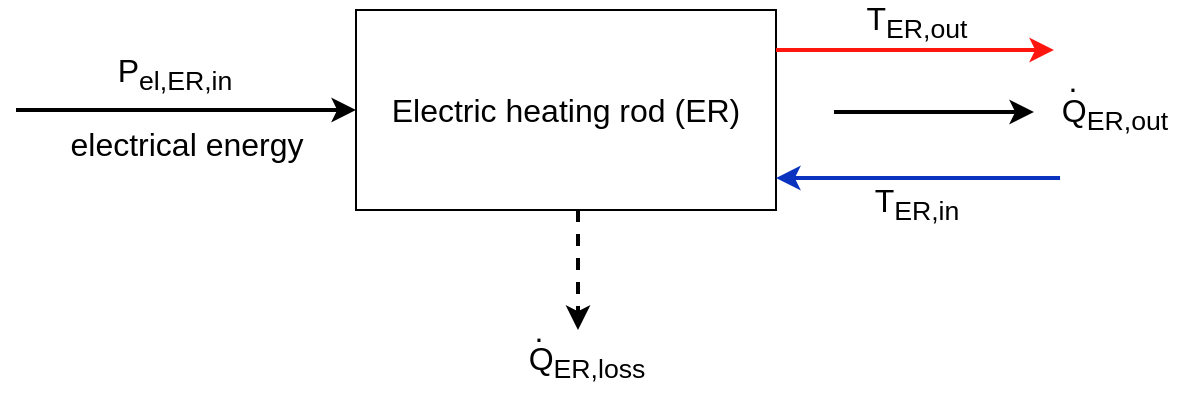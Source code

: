 <mxfile version="20.3.0" type="device"><diagram id="kJes-hOu5LFb9hqr-LKq" name="Seite-1"><mxGraphModel dx="981" dy="603" grid="1" gridSize="10" guides="1" tooltips="1" connect="1" arrows="1" fold="1" page="1" pageScale="1" pageWidth="827" pageHeight="1169" math="0" shadow="0"><root><mxCell id="0"/><mxCell id="1" parent="0"/><mxCell id="wZrfAmfpHfwwoAlyTFxW-4" value="" style="endArrow=classic;html=1;rounded=0;fontSize=16;entryX=0;entryY=0.5;entryDx=0;entryDy=0;strokeWidth=2;" parent="1" target="wZrfAmfpHfwwoAlyTFxW-1" edge="1"><mxGeometry width="50" height="50" relative="1" as="geometry"><mxPoint x="150" y="210" as="sourcePoint"/><mxPoint x="260" y="200" as="targetPoint"/></mxGeometry></mxCell><mxCell id="wZrfAmfpHfwwoAlyTFxW-5" value="electrical energy" style="text;html=1;align=center;verticalAlign=middle;resizable=0;points=[];autosize=1;strokeColor=none;fillColor=none;fontSize=16;" parent="1" vertex="1"><mxGeometry x="165" y="212" width="140" height="30" as="geometry"/></mxCell><mxCell id="wZrfAmfpHfwwoAlyTFxW-6" value="&lt;font style=&quot;font-size: 16px;&quot;&gt;P&lt;sub&gt;el,ER&lt;/sub&gt;&lt;sub style=&quot;&quot;&gt;,in&lt;/sub&gt;&lt;/font&gt;" style="text;html=1;align=center;verticalAlign=middle;resizable=0;points=[];autosize=1;strokeColor=none;fillColor=none;fontSize=16;" parent="1" vertex="1"><mxGeometry x="189" y="172" width="80" height="40" as="geometry"/></mxCell><mxCell id="wZrfAmfpHfwwoAlyTFxW-8" value="" style="endArrow=classic;html=1;rounded=0;fontSize=16;strokeWidth=2;" parent="1" edge="1"><mxGeometry width="50" height="50" relative="1" as="geometry"><mxPoint x="559" y="211" as="sourcePoint"/><mxPoint x="659" y="211" as="targetPoint"/></mxGeometry></mxCell><mxCell id="wZrfAmfpHfwwoAlyTFxW-10" value="" style="endArrow=classic;html=1;rounded=0;fontSize=16;strokeWidth=2;dashed=1;" parent="1" edge="1"><mxGeometry width="50" height="50" relative="1" as="geometry"><mxPoint x="431" y="260" as="sourcePoint"/><mxPoint x="431" y="320" as="targetPoint"/></mxGeometry></mxCell><mxCell id="wZrfAmfpHfwwoAlyTFxW-11" value="Q&lt;sub&gt;ER,out&lt;/sub&gt;" style="text;html=1;align=center;verticalAlign=middle;resizable=0;points=[];autosize=1;strokeColor=none;fillColor=none;fontSize=16;" parent="1" vertex="1"><mxGeometry x="659" y="192" width="80" height="40" as="geometry"/></mxCell><mxCell id="wZrfAmfpHfwwoAlyTFxW-13" value="Q&lt;sub&gt;ER,loss&lt;/sub&gt;" style="text;html=1;align=center;verticalAlign=middle;resizable=0;points=[];autosize=1;strokeColor=none;fillColor=none;fontSize=16;" parent="1" vertex="1"><mxGeometry x="395" y="316" width="80" height="40" as="geometry"/></mxCell><mxCell id="wZrfAmfpHfwwoAlyTFxW-14" value="." style="text;html=1;align=center;verticalAlign=middle;resizable=0;points=[];autosize=1;strokeColor=none;fillColor=none;fontSize=16;" parent="1" vertex="1"><mxGeometry x="396" y="305" width="30" height="30" as="geometry"/></mxCell><mxCell id="wZrfAmfpHfwwoAlyTFxW-15" value="." style="text;html=1;align=center;verticalAlign=middle;resizable=0;points=[];autosize=1;strokeColor=none;fillColor=none;fontSize=16;" parent="1" vertex="1"><mxGeometry x="663" y="180" width="30" height="30" as="geometry"/></mxCell><mxCell id="wZrfAmfpHfwwoAlyTFxW-1" value="&lt;font style=&quot;font-size: 16px;&quot;&gt;Electric heating rod (ER)&lt;/font&gt;" style="rounded=0;whiteSpace=wrap;html=1;" parent="1" vertex="1"><mxGeometry x="320" y="160" width="210" height="100" as="geometry"/></mxCell><mxCell id="wZrfAmfpHfwwoAlyTFxW-24" value="" style="endArrow=classic;html=1;rounded=0;fontSize=19;entryX=-0.009;entryY=0.171;entryDx=0;entryDy=0;entryPerimeter=0;fillColor=#dae8fc;strokeColor=#0A34BF;strokeWidth=2;" parent="1" edge="1"><mxGeometry width="50" height="50" relative="1" as="geometry"><mxPoint x="672.03" y="244" as="sourcePoint"/><mxPoint x="530" y="244" as="targetPoint"/></mxGeometry></mxCell><mxCell id="wZrfAmfpHfwwoAlyTFxW-25" value="&lt;font style=&quot;font-size: 16px;&quot;&gt;T&lt;sub style=&quot;&quot;&gt;ER,in&lt;/sub&gt;&lt;/font&gt;" style="edgeLabel;html=1;align=center;verticalAlign=middle;resizable=0;points=[];fontSize=16;" parent="wZrfAmfpHfwwoAlyTFxW-24" vertex="1" connectable="0"><mxGeometry x="-0.447" y="-1" relative="1" as="geometry"><mxPoint x="-33" y="14" as="offset"/></mxGeometry></mxCell><mxCell id="wZrfAmfpHfwwoAlyTFxW-29" value="" style="endArrow=classic;html=1;rounded=0;fontSize=19;strokeColor=#FF170F;strokeWidth=2;" parent="1" edge="1"><mxGeometry width="50" height="50" relative="1" as="geometry"><mxPoint x="530" y="180" as="sourcePoint"/><mxPoint x="669" y="180" as="targetPoint"/></mxGeometry></mxCell><mxCell id="wZrfAmfpHfwwoAlyTFxW-30" value="&lt;font style=&quot;font-size: 16px;&quot;&gt;T&lt;sub style=&quot;&quot;&gt;ER,out&lt;/sub&gt;&lt;/font&gt;" style="edgeLabel;html=1;align=center;verticalAlign=middle;resizable=0;points=[];fontSize=16;" parent="wZrfAmfpHfwwoAlyTFxW-29" vertex="1" connectable="0"><mxGeometry x="-0.447" y="-1" relative="1" as="geometry"><mxPoint x="31" y="-15" as="offset"/></mxGeometry></mxCell></root></mxGraphModel></diagram></mxfile>